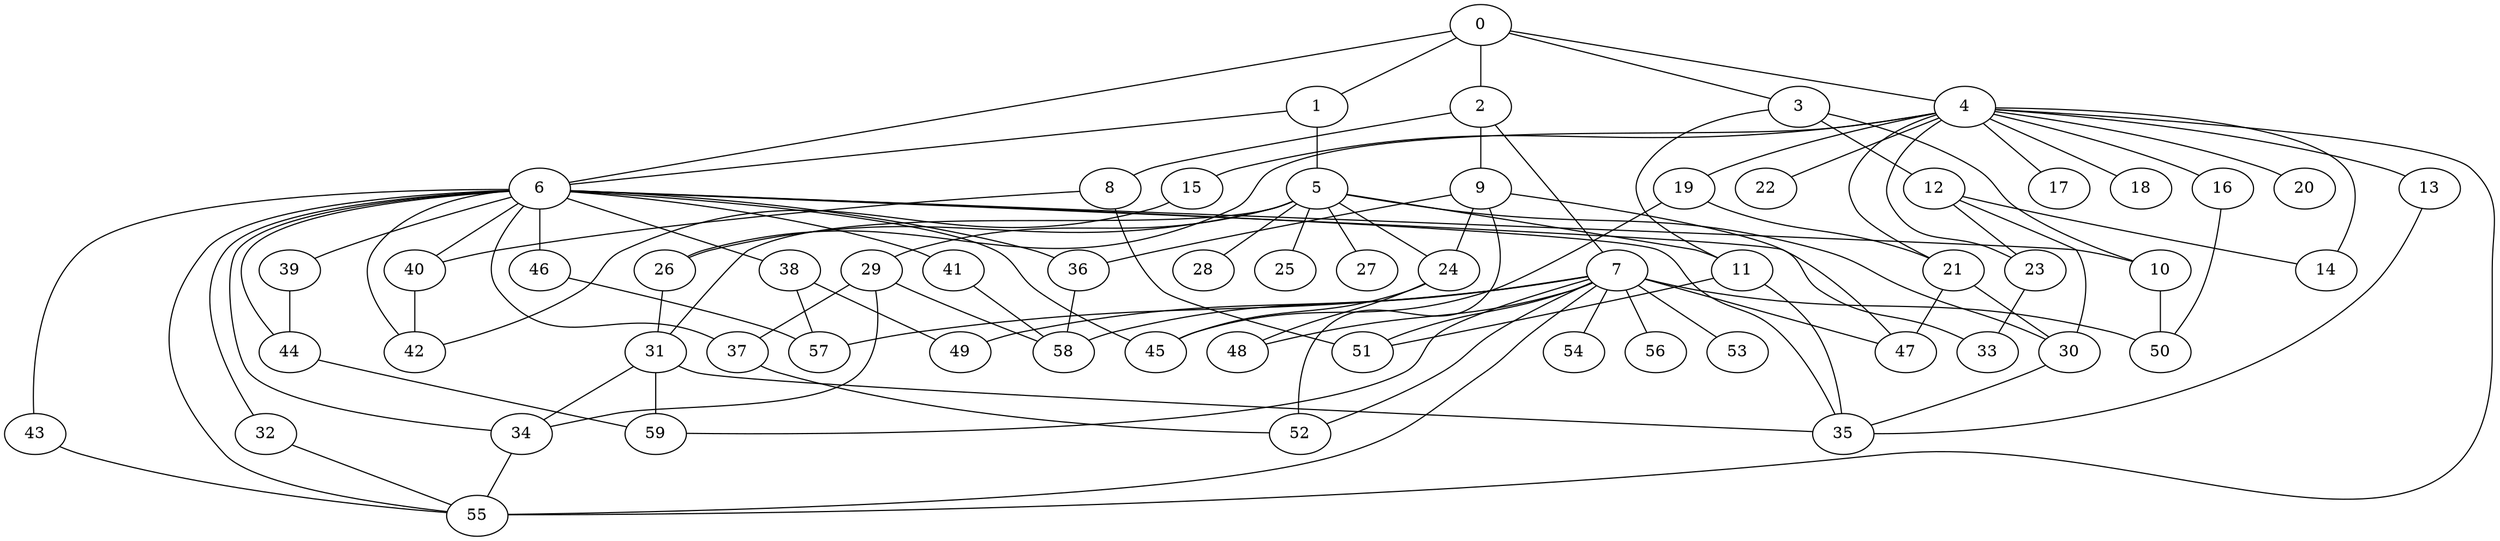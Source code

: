 
graph graphname {
    0 -- 1
0 -- 2
0 -- 3
0 -- 4
0 -- 6
1 -- 5
1 -- 6
2 -- 8
2 -- 9
2 -- 7
3 -- 10
3 -- 11
3 -- 12
4 -- 13
4 -- 14
4 -- 15
4 -- 16
4 -- 17
4 -- 18
4 -- 19
4 -- 20
4 -- 21
4 -- 22
4 -- 23
4 -- 55
4 -- 26
5 -- 24
5 -- 25
5 -- 26
5 -- 27
5 -- 28
5 -- 29
5 -- 30
5 -- 31
5 -- 11
6 -- 32
6 -- 34
6 -- 35
6 -- 36
6 -- 37
6 -- 38
6 -- 33
6 -- 40
6 -- 41
6 -- 42
6 -- 39
6 -- 44
6 -- 45
6 -- 46
6 -- 43
6 -- 10
6 -- 55
7 -- 47
7 -- 48
7 -- 49
7 -- 50
7 -- 51
7 -- 52
7 -- 53
7 -- 54
7 -- 55
7 -- 56
7 -- 57
7 -- 58
7 -- 59
8 -- 40
8 -- 51
9 -- 36
9 -- 24
9 -- 47
9 -- 52
10 -- 50
11 -- 35
11 -- 51
12 -- 14
12 -- 30
12 -- 23
13 -- 35
15 -- 42
16 -- 50
19 -- 21
19 -- 45
21 -- 47
21 -- 30
23 -- 33
24 -- 48
24 -- 45
26 -- 31
29 -- 58
29 -- 34
29 -- 37
30 -- 35
31 -- 59
31 -- 34
31 -- 35
32 -- 55
34 -- 55
36 -- 58
37 -- 52
38 -- 49
38 -- 57
39 -- 44
40 -- 42
41 -- 58
43 -- 55
44 -- 59
46 -- 57

}
